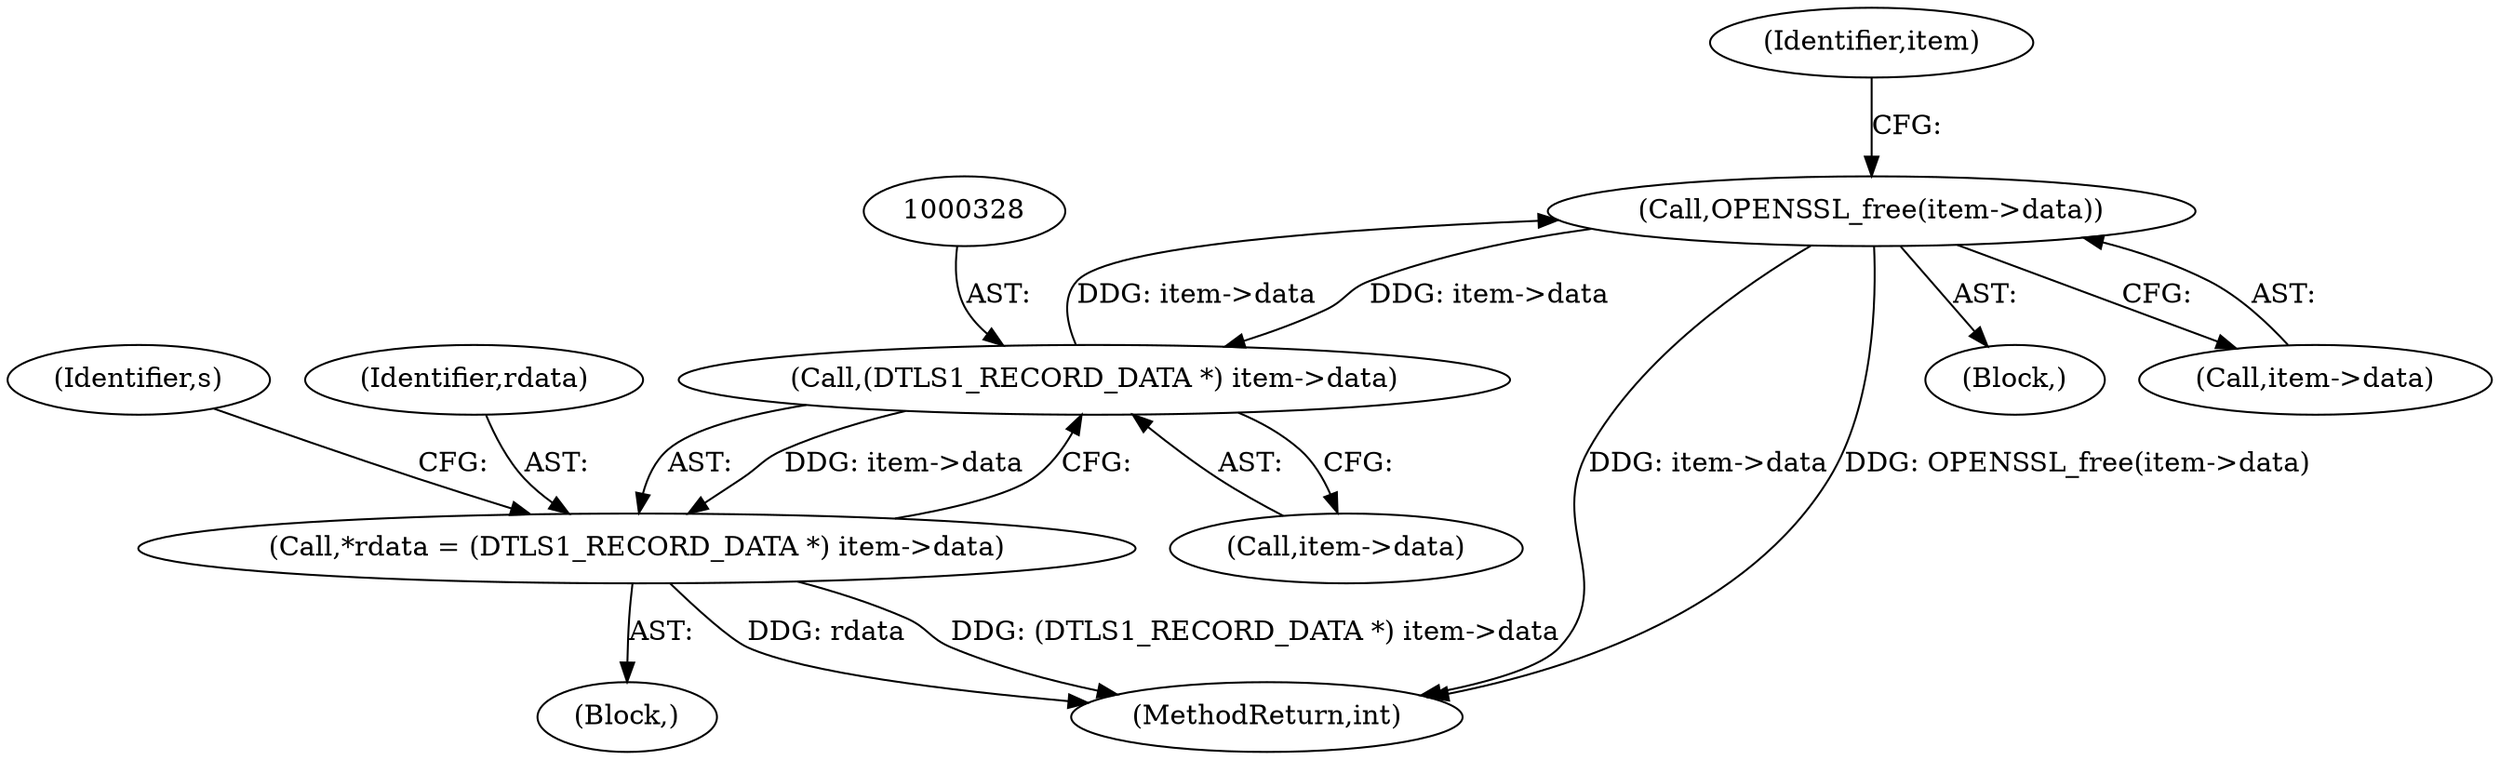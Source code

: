 digraph "0_openssl_103b171d8fc282ef435f8de9afbf7782e312961f_3@API" {
"1000347" [label="(Call,OPENSSL_free(item->data))"];
"1000327" [label="(Call,(DTLS1_RECORD_DATA *) item->data)"];
"1000347" [label="(Call,OPENSSL_free(item->data))"];
"1000325" [label="(Call,*rdata = (DTLS1_RECORD_DATA *) item->data)"];
"1001707" [label="(MethodReturn,int)"];
"1000318" [label="(Block,)"];
"1000325" [label="(Call,*rdata = (DTLS1_RECORD_DATA *) item->data)"];
"1000334" [label="(Identifier,s)"];
"1000348" [label="(Call,item->data)"];
"1000329" [label="(Call,item->data)"];
"1000352" [label="(Identifier,item)"];
"1000323" [label="(Block,)"];
"1000327" [label="(Call,(DTLS1_RECORD_DATA *) item->data)"];
"1000326" [label="(Identifier,rdata)"];
"1000347" [label="(Call,OPENSSL_free(item->data))"];
"1000347" -> "1000318"  [label="AST: "];
"1000347" -> "1000348"  [label="CFG: "];
"1000348" -> "1000347"  [label="AST: "];
"1000352" -> "1000347"  [label="CFG: "];
"1000347" -> "1001707"  [label="DDG: item->data"];
"1000347" -> "1001707"  [label="DDG: OPENSSL_free(item->data)"];
"1000347" -> "1000327"  [label="DDG: item->data"];
"1000327" -> "1000347"  [label="DDG: item->data"];
"1000327" -> "1000325"  [label="AST: "];
"1000327" -> "1000329"  [label="CFG: "];
"1000328" -> "1000327"  [label="AST: "];
"1000329" -> "1000327"  [label="AST: "];
"1000325" -> "1000327"  [label="CFG: "];
"1000327" -> "1000325"  [label="DDG: item->data"];
"1000325" -> "1000323"  [label="AST: "];
"1000326" -> "1000325"  [label="AST: "];
"1000334" -> "1000325"  [label="CFG: "];
"1000325" -> "1001707"  [label="DDG: rdata"];
"1000325" -> "1001707"  [label="DDG: (DTLS1_RECORD_DATA *) item->data"];
}

